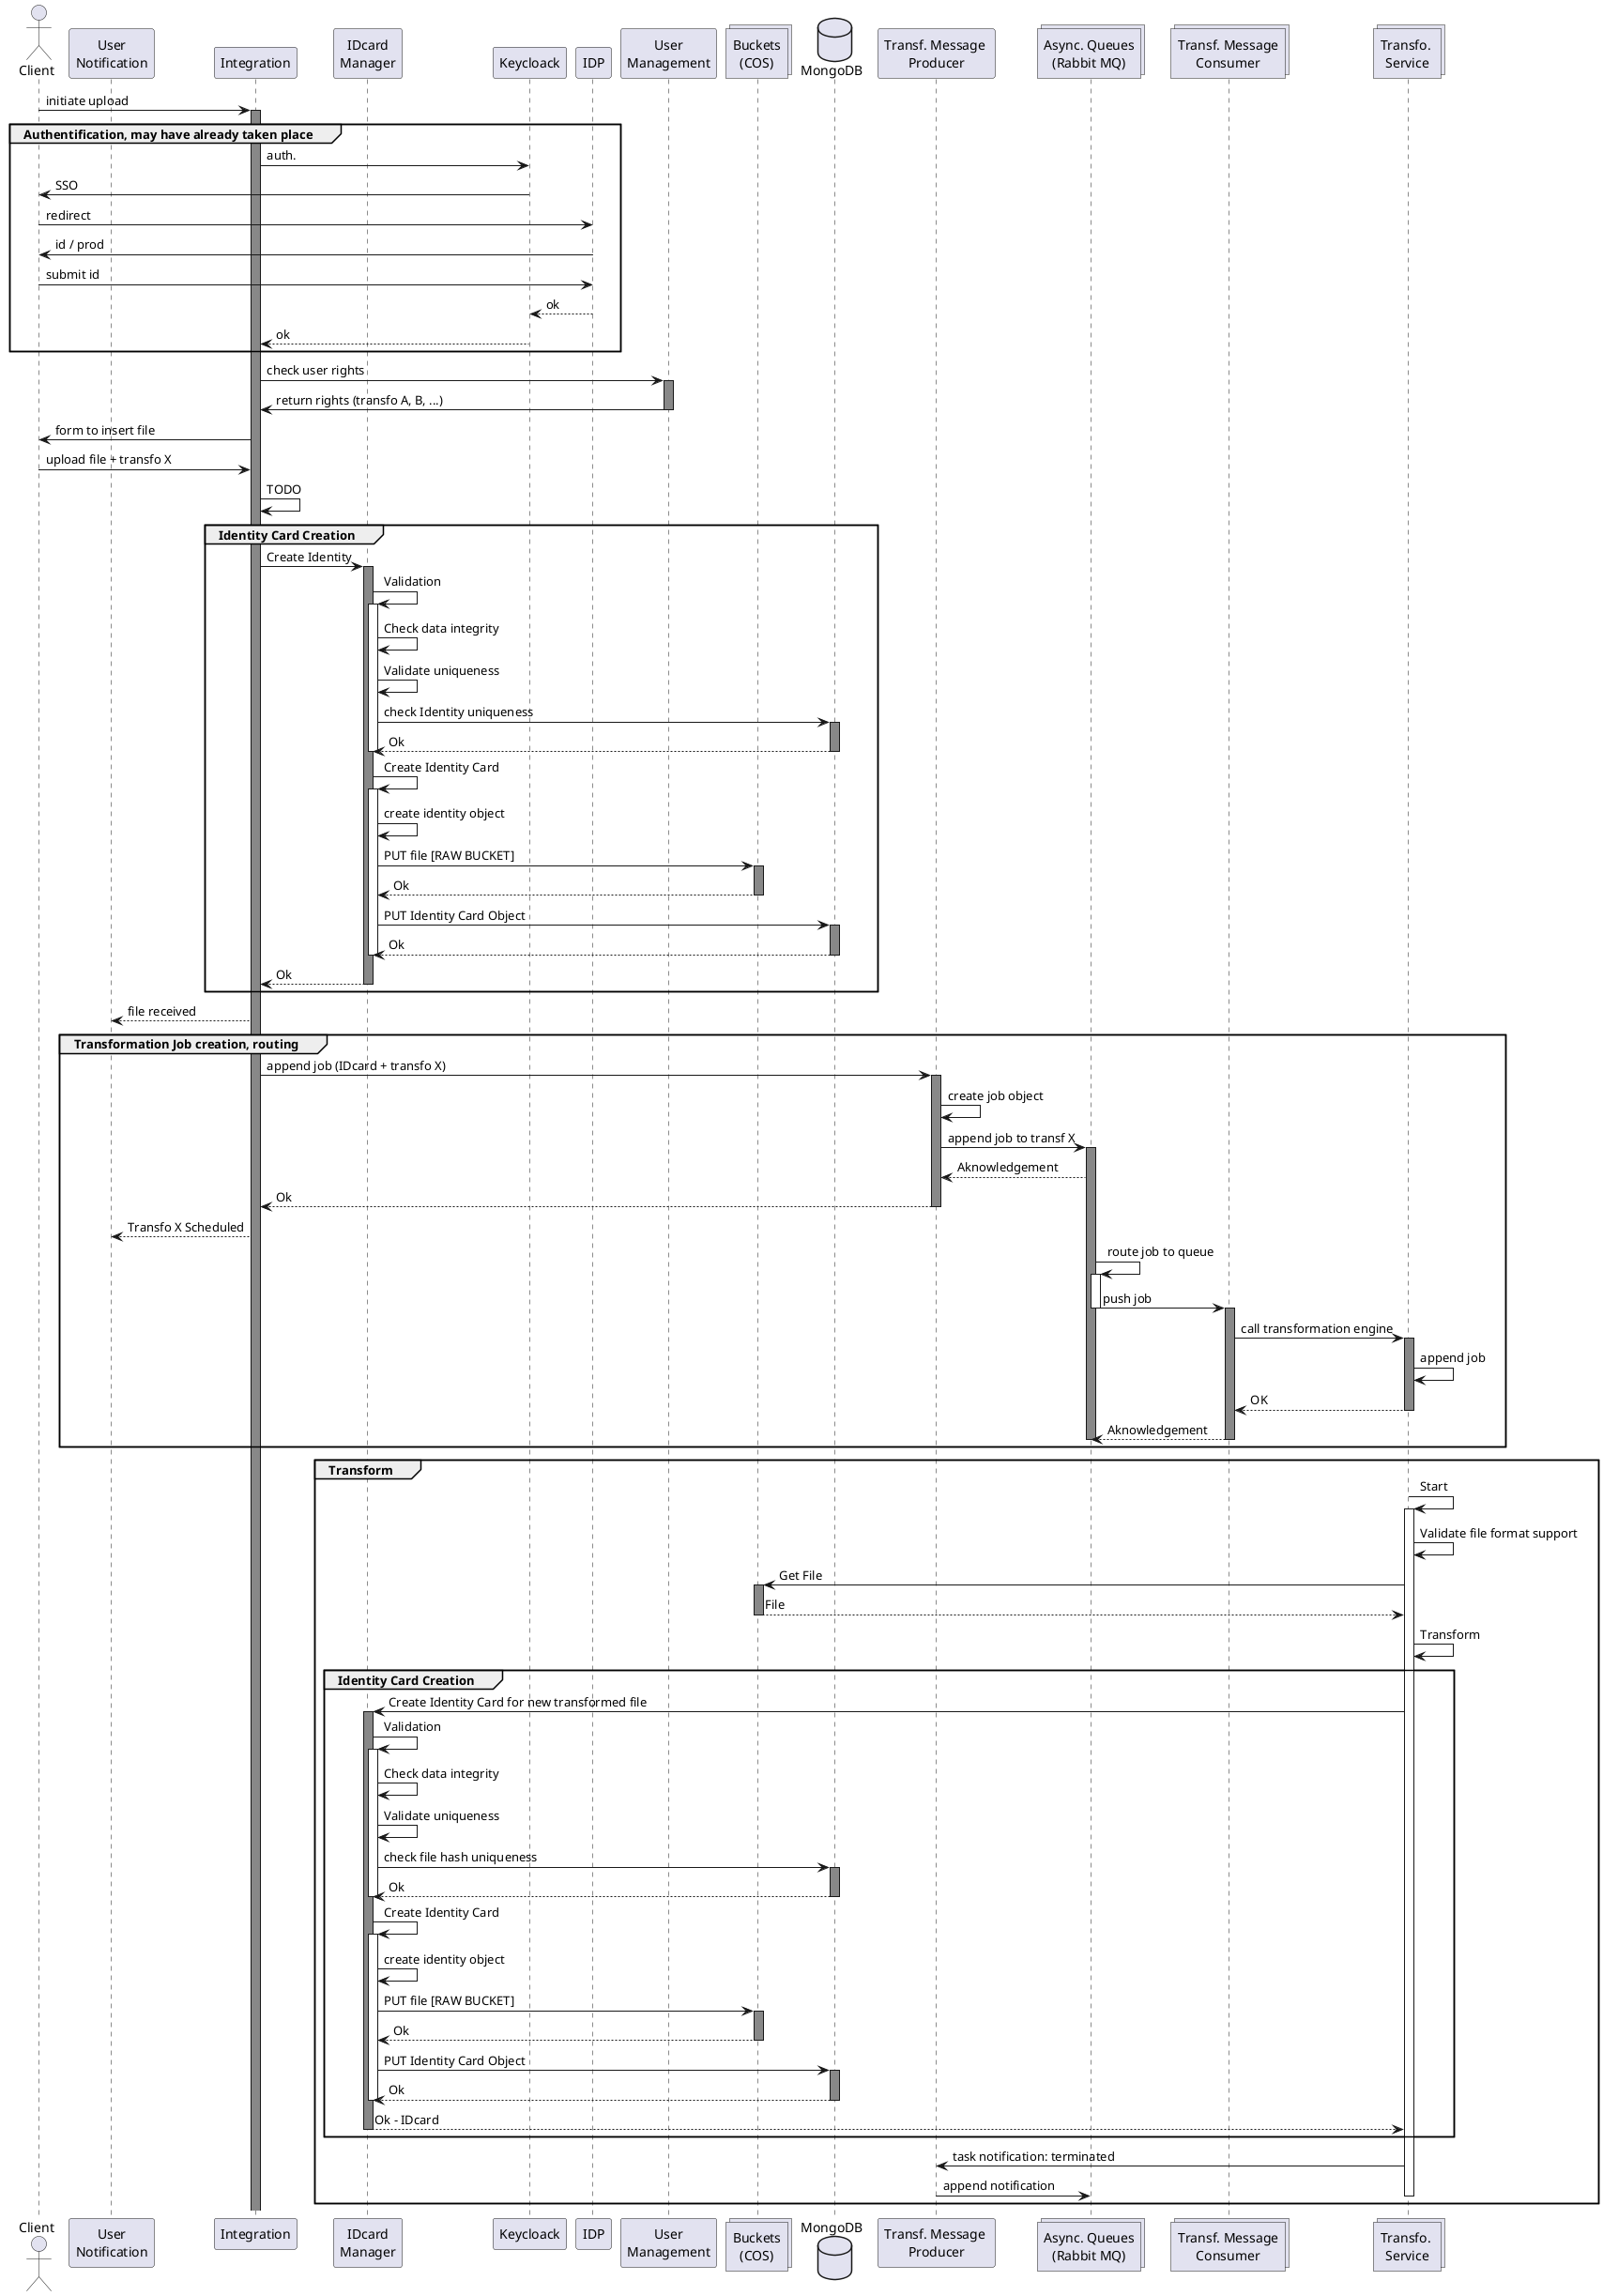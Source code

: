 @startuml
actor Client
participant "User\nNotification" as Notif order 1
participant Integration order 2
participant "IDcard\nManager" as IDcard order 3
participant Keycloack order 4
participant IDP order 5
participant "User\nManagement" as UsrMngt order 6
collections "Buckets\n(COS)" as COS order 7
database MongoDB order 8
participant "Transf. Message \nProducer" as RabbitProducer order 9
collections "Async. Queues\n(Rabbit MQ)" as Rabbit order 10
collections "Transf. Message\nConsumer" as RabbitConsumer order 11
collections "Transfo. \nService" as Transf order 13
Client -> Integration : initiate upload
activate Integration #888888
group Authentification, may have already taken place
Integration -> Keycloack : auth.
Keycloack -> Client : SSO
Client -> IDP : redirect
IDP -> Client : id / prod
Client -> IDP : submit id
IDP --> Keycloack : ok
Keycloack --> Integration : ok
end
Integration -> UsrMngt : check user rights
activate UsrMngt #888888
UsrMngt -> Integration : return rights (transfo A, B, ...)
deactivate UsrMngt
Integration -> Client : form to insert file
Client -> Integration : upload file + transfo X
Integration -> Integration: TODO

group Identity Card Creation
Integration -> IDcard: Create Identity
activate IDcard #888888
IDcard -> IDcard : Validation
activate IDcard
IDcard -> IDcard: Check data integrity
IDcard -> IDcard : Validate uniqueness
IDcard -> MongoDB : check Identity uniqueness
activate MongoDB #888888
MongoDB --> IDcard : Ok
deactivate MongoDB
deactivate IDcard
IDcard -> IDcard : Create Identity Card
activate IDcard 
IDcard -> IDcard: create identity object
IDcard -> COS : PUT file [RAW BUCKET]
activate COS #888888
COS --> IDcard : Ok
deactivate COS
IDcard -> MongoDB : PUT Identity Card Object
activate MongoDB #888888
MongoDB --> IDcard : Ok
deactivate MongoDB
deactivate IDcard
IDcard --> Integration: Ok
deactivate IDcard 
end

Integration --> Notif : file received

group Transformation Job creation, routing
Integration -> RabbitProducer : append job (IDcard + transfo X)
activate RabbitProducer #888888
RabbitProducer -> RabbitProducer : create job object
RabbitProducer -> Rabbit : append job to transf X 
activate Rabbit #888888
Rabbit --> RabbitProducer : Aknowledgement
RabbitProducer --> Integration : Ok
deactivate RabbitProducer
Integration --> Notif: Transfo X Scheduled
Rabbit -> Rabbit: route job to queue
activate Rabbit
Rabbit -> RabbitConsumer: push job
deactivate Rabbit
activate RabbitConsumer #888888
RabbitConsumer -> Transf: call transformation engine
activate Transf #888888
Transf -> Transf : append job
Transf --> RabbitConsumer : OK
deactivate Transf
RabbitConsumer --> Rabbit : Aknowledgement
deactivate RabbitConsumer
deactivate Rabbit
deactivate Rabbit
end


group Transform
activate Transf #888888
Transf -> Transf: Start
activate Transf
Transf -> Transf: Validate file format support
Transf -> COS: Get File
activate COS #888888
COS --> Transf: File
deactivate COS
Transf -> Transf: Transform



group Identity Card Creation
Transf -> IDcard: Create Identity Card for new transformed file
activate IDcard #888888
IDcard -> IDcard : Validation
activate IDcard
IDcard -> IDcard: Check data integrity
IDcard -> IDcard : Validate uniqueness
IDcard -> MongoDB : check file hash uniqueness
activate MongoDB #888888
MongoDB --> IDcard : Ok
deactivate MongoDB
deactivate IDcard
IDcard -> IDcard : Create Identity Card
activate IDcard 
IDcard -> IDcard: create identity object
IDcard -> COS : PUT file [RAW BUCKET]
activate COS #888888
COS --> IDcard : Ok
deactivate COS
IDcard -> MongoDB : PUT Identity Card Object
activate MongoDB #888888
MongoDB --> IDcard : Ok
deactivate MongoDB
deactivate IDcard
IDcard --> Transf: Ok - IDcard
deactivate IDcard 
end

Transf -> RabbitProducer: task notification: terminated 
RabbitProducer -> Rabbit: append notification
deactivate Transf
deactivate Transf

end
@enduml
